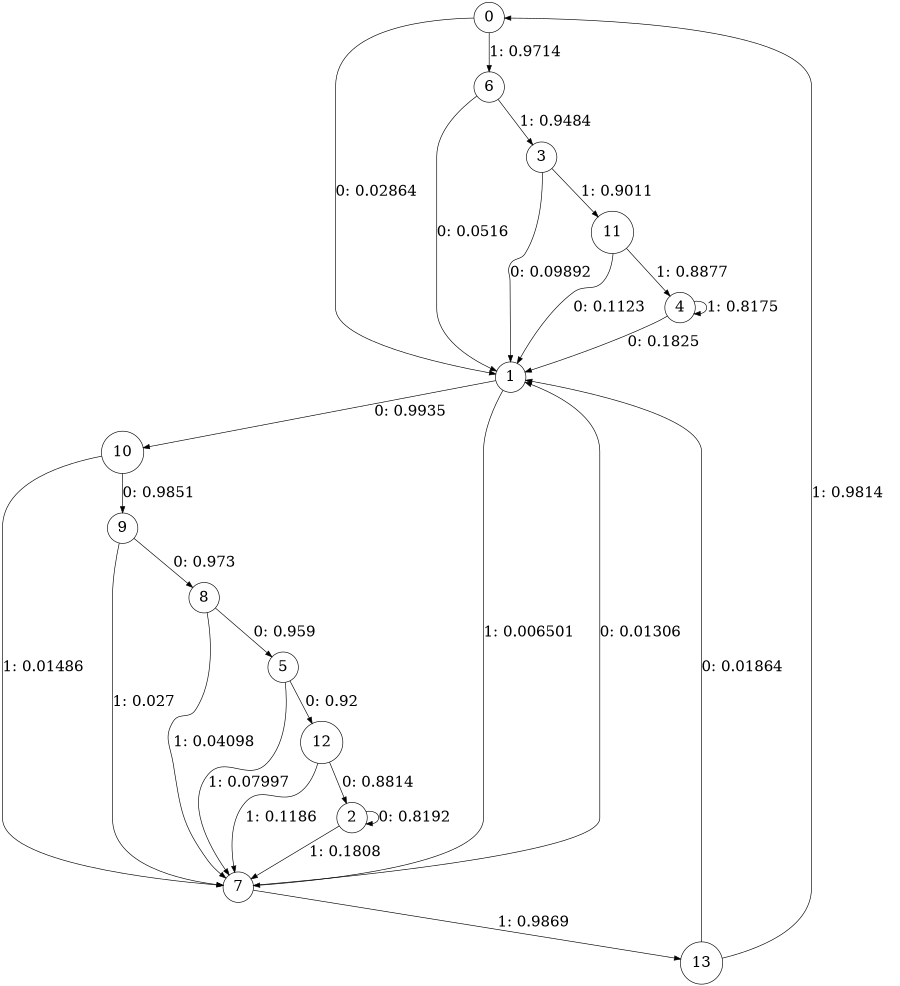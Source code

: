 digraph "ch2_both_grouped_diff_L9" {
size = "6,8.5";
ratio = "fill";
node [shape = circle];
node [fontsize = 24];
edge [fontsize = 24];
0 -> 1 [label = "0: 0.02864  "];
0 -> 6 [label = "1: 0.9714   "];
1 -> 10 [label = "0: 0.9935   "];
1 -> 7 [label = "1: 0.006501  "];
2 -> 2 [label = "0: 0.8192   "];
2 -> 7 [label = "1: 0.1808   "];
3 -> 1 [label = "0: 0.09892  "];
3 -> 11 [label = "1: 0.9011   "];
4 -> 1 [label = "0: 0.1825   "];
4 -> 4 [label = "1: 0.8175   "];
5 -> 12 [label = "0: 0.92     "];
5 -> 7 [label = "1: 0.07997  "];
6 -> 1 [label = "0: 0.0516   "];
6 -> 3 [label = "1: 0.9484   "];
7 -> 1 [label = "0: 0.01306  "];
7 -> 13 [label = "1: 0.9869   "];
8 -> 5 [label = "0: 0.959    "];
8 -> 7 [label = "1: 0.04098  "];
9 -> 8 [label = "0: 0.973    "];
9 -> 7 [label = "1: 0.027    "];
10 -> 9 [label = "0: 0.9851   "];
10 -> 7 [label = "1: 0.01486  "];
11 -> 1 [label = "0: 0.1123   "];
11 -> 4 [label = "1: 0.8877   "];
12 -> 2 [label = "0: 0.8814   "];
12 -> 7 [label = "1: 0.1186   "];
13 -> 1 [label = "0: 0.01864  "];
13 -> 0 [label = "1: 0.9814   "];
}